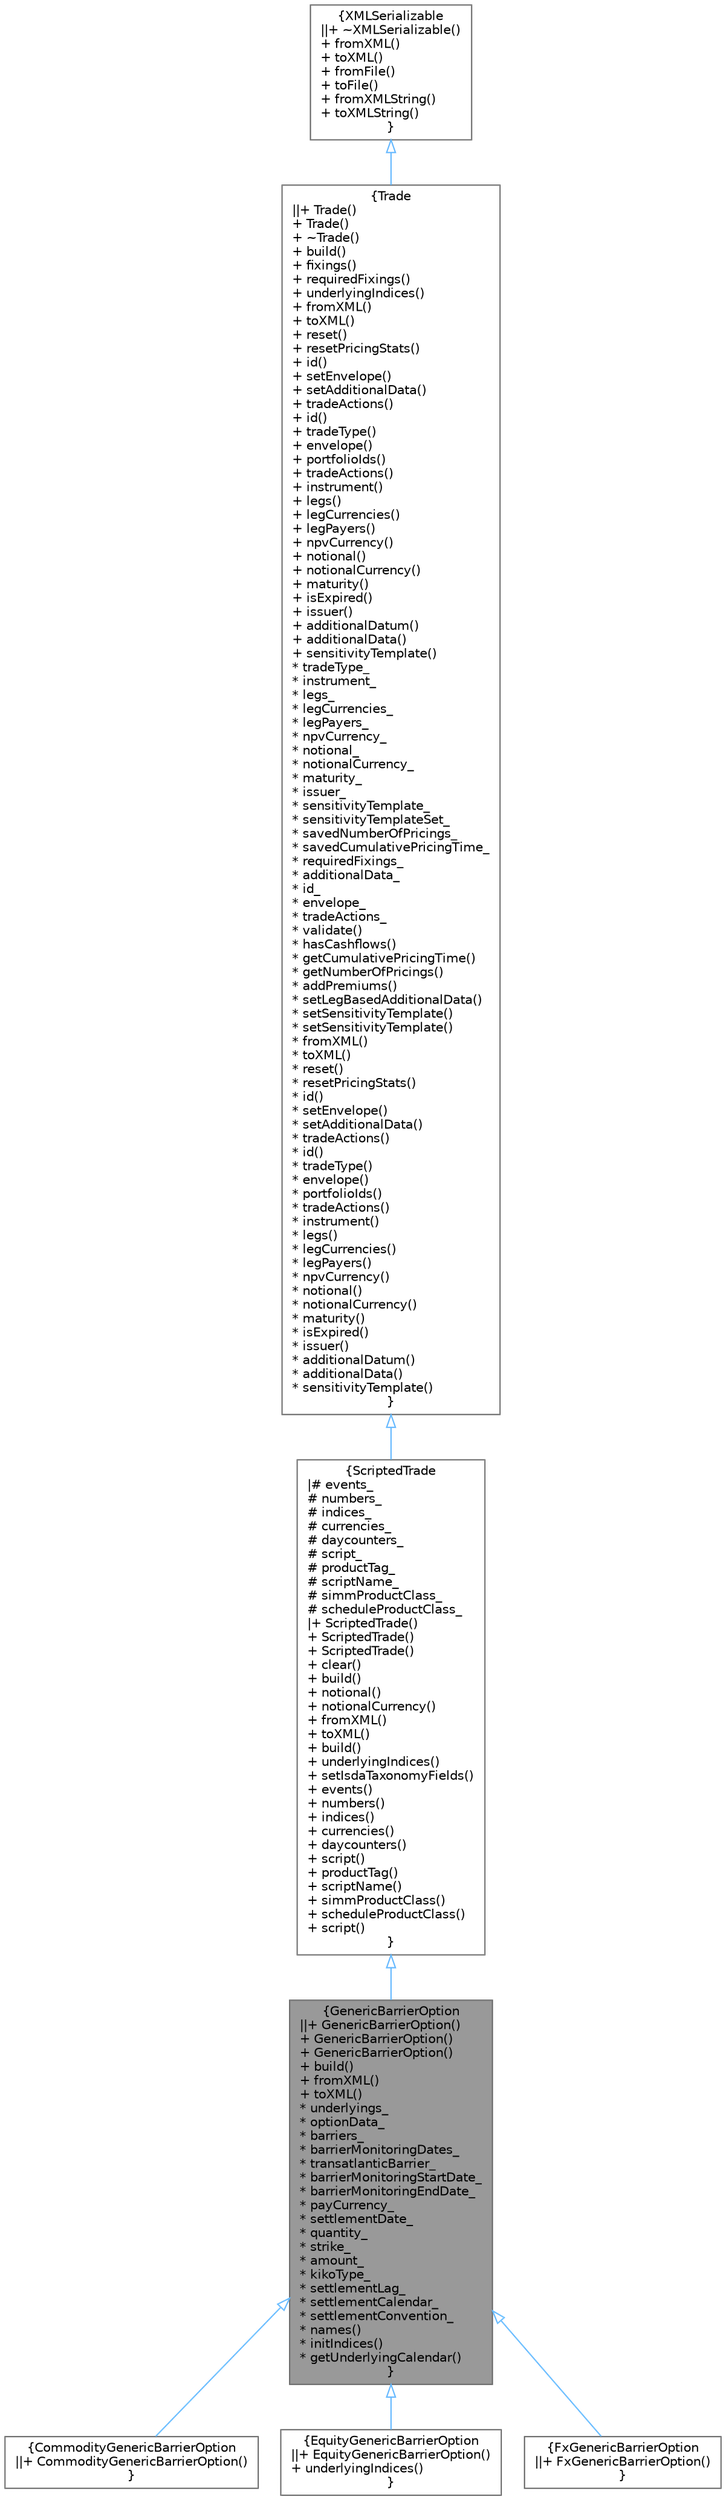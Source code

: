 digraph "GenericBarrierOption"
{
 // INTERACTIVE_SVG=YES
 // LATEX_PDF_SIZE
  bgcolor="transparent";
  edge [fontname=Helvetica,fontsize=10,labelfontname=Helvetica,labelfontsize=10];
  node [fontname=Helvetica,fontsize=10,shape=box,height=0.2,width=0.4];
  Node1 [label="{GenericBarrierOption\n||+ GenericBarrierOption()\l+ GenericBarrierOption()\l+ GenericBarrierOption()\l+ build()\l+ fromXML()\l+ toXML()\l* underlyings_\l* optionData_\l* barriers_\l* barrierMonitoringDates_\l* transatlanticBarrier_\l* barrierMonitoringStartDate_\l* barrierMonitoringEndDate_\l* payCurrency_\l* settlementDate_\l* quantity_\l* strike_\l* amount_\l* kikoType_\l* settlementLag_\l* settlementCalendar_\l* settlementConvention_\l* names()\l* initIndices()\l* getUnderlyingCalendar()\l}",height=0.2,width=0.4,color="gray40", fillcolor="grey60", style="filled", fontcolor="black",tooltip=" "];
  Node2 -> Node1 [dir="back",color="steelblue1",style="solid",arrowtail="onormal"];
  Node2 [label="{ScriptedTrade\n|# events_\l# numbers_\l# indices_\l# currencies_\l# daycounters_\l# script_\l# productTag_\l# scriptName_\l# simmProductClass_\l# scheduleProductClass_\l|+ ScriptedTrade()\l+ ScriptedTrade()\l+ ScriptedTrade()\l+ clear()\l+ build()\l+ notional()\l+ notionalCurrency()\l+ fromXML()\l+ toXML()\l+ build()\l+ underlyingIndices()\l+ setIsdaTaxonomyFields()\l+ events()\l+ numbers()\l+ indices()\l+ currencies()\l+ daycounters()\l+ script()\l+ productTag()\l+ scriptName()\l+ simmProductClass()\l+ scheduleProductClass()\l+ script()\l}",height=0.2,width=0.4,color="gray40", fillcolor="white", style="filled",URL="$classore_1_1data_1_1_scripted_trade.html",tooltip=" "];
  Node3 -> Node2 [dir="back",color="steelblue1",style="solid",arrowtail="onormal"];
  Node3 [label="{Trade\n||+ Trade()\l+ Trade()\l+ ~Trade()\l+ build()\l+ fixings()\l+ requiredFixings()\l+ underlyingIndices()\l+ fromXML()\l+ toXML()\l+ reset()\l+ resetPricingStats()\l+ id()\l+ setEnvelope()\l+ setAdditionalData()\l+ tradeActions()\l+ id()\l+ tradeType()\l+ envelope()\l+ portfolioIds()\l+ tradeActions()\l+ instrument()\l+ legs()\l+ legCurrencies()\l+ legPayers()\l+ npvCurrency()\l+ notional()\l+ notionalCurrency()\l+ maturity()\l+ isExpired()\l+ issuer()\l+ additionalDatum()\l+ additionalData()\l+ sensitivityTemplate()\l* tradeType_\l* instrument_\l* legs_\l* legCurrencies_\l* legPayers_\l* npvCurrency_\l* notional_\l* notionalCurrency_\l* maturity_\l* issuer_\l* sensitivityTemplate_\l* sensitivityTemplateSet_\l* savedNumberOfPricings_\l* savedCumulativePricingTime_\l* requiredFixings_\l* additionalData_\l* id_\l* envelope_\l* tradeActions_\l* validate()\l* hasCashflows()\l* getCumulativePricingTime()\l* getNumberOfPricings()\l* addPremiums()\l* setLegBasedAdditionalData()\l* setSensitivityTemplate()\l* setSensitivityTemplate()\l* fromXML()\l* toXML()\l* reset()\l* resetPricingStats()\l* id()\l* setEnvelope()\l* setAdditionalData()\l* tradeActions()\l* id()\l* tradeType()\l* envelope()\l* portfolioIds()\l* tradeActions()\l* instrument()\l* legs()\l* legCurrencies()\l* legPayers()\l* npvCurrency()\l* notional()\l* notionalCurrency()\l* maturity()\l* isExpired()\l* issuer()\l* additionalDatum()\l* additionalData()\l* sensitivityTemplate()\l}",height=0.2,width=0.4,color="gray40", fillcolor="white", style="filled",URL="$classore_1_1data_1_1_trade.html",tooltip="Trade base class."];
  Node4 -> Node3 [dir="back",color="steelblue1",style="solid",arrowtail="onormal"];
  Node4 [label="{XMLSerializable\n||+ ~XMLSerializable()\l+ fromXML()\l+ toXML()\l+ fromFile()\l+ toFile()\l+ fromXMLString()\l+ toXMLString()\l}",height=0.2,width=0.4,color="gray40", fillcolor="white", style="filled",URL="$classore_1_1data_1_1_x_m_l_serializable.html",tooltip="Base class for all serializable classes."];
  Node1 -> Node5 [dir="back",color="steelblue1",style="solid",arrowtail="onormal"];
  Node5 [label="{CommodityGenericBarrierOption\n||+ CommodityGenericBarrierOption()\l}",height=0.2,width=0.4,color="gray40", fillcolor="white", style="filled",URL="$classore_1_1data_1_1_commodity_generic_barrier_option.html",tooltip=" "];
  Node1 -> Node6 [dir="back",color="steelblue1",style="solid",arrowtail="onormal"];
  Node6 [label="{EquityGenericBarrierOption\n||+ EquityGenericBarrierOption()\l+ underlyingIndices()\l}",height=0.2,width=0.4,color="gray40", fillcolor="white", style="filled",URL="$classore_1_1data_1_1_equity_generic_barrier_option.html",tooltip=" "];
  Node1 -> Node7 [dir="back",color="steelblue1",style="solid",arrowtail="onormal"];
  Node7 [label="{FxGenericBarrierOption\n||+ FxGenericBarrierOption()\l}",height=0.2,width=0.4,color="gray40", fillcolor="white", style="filled",URL="$classore_1_1data_1_1_fx_generic_barrier_option.html",tooltip=" "];
}
